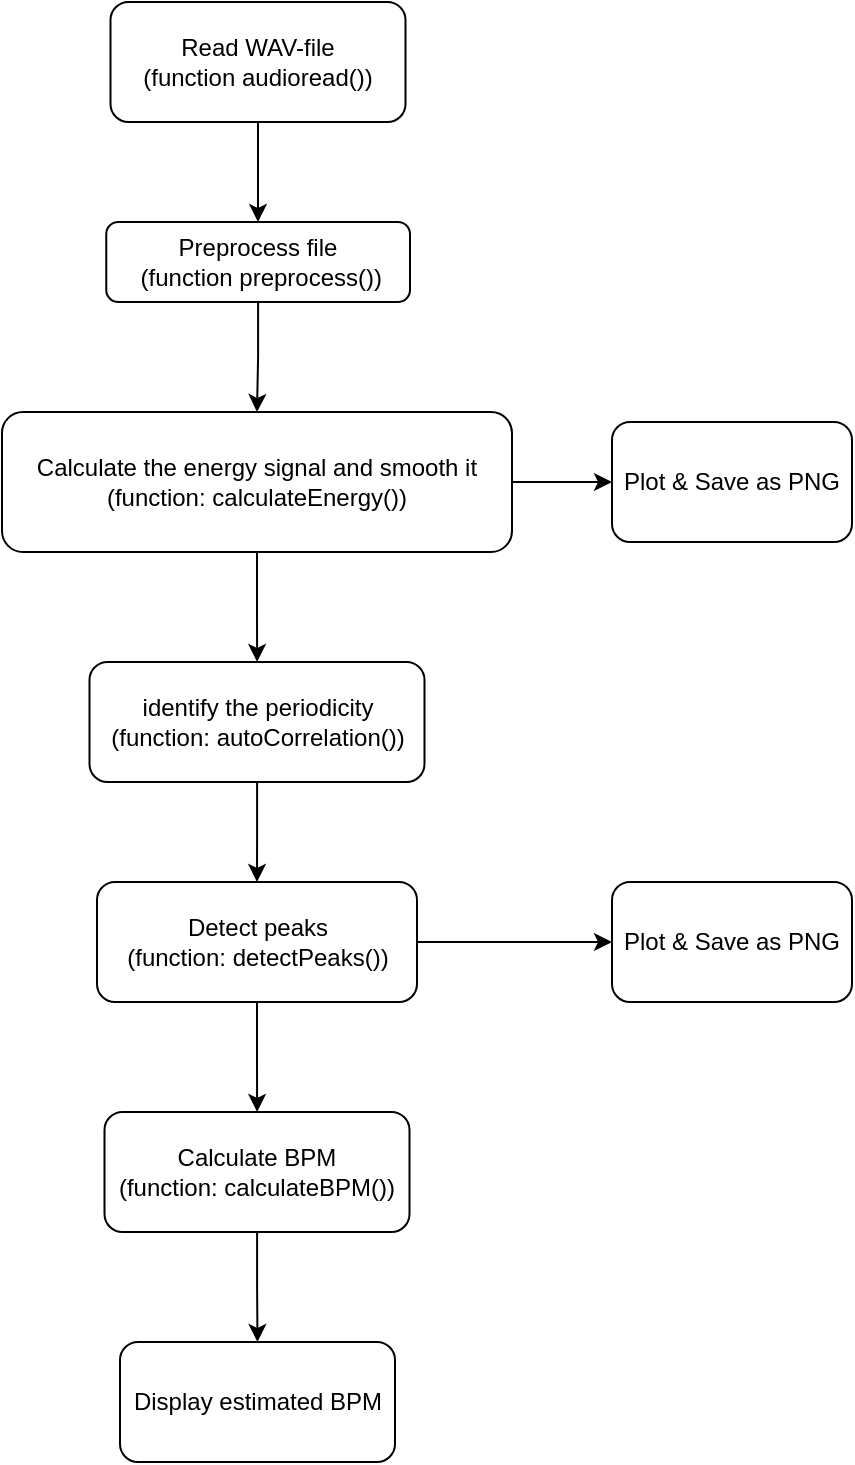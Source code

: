<mxfile version="22.0.3" type="device">
  <diagram id="C5RBs43oDa-KdzZeNtuy" name="Page-1">
    <mxGraphModel dx="472" dy="845" grid="1" gridSize="10" guides="1" tooltips="1" connect="1" arrows="1" fold="1" page="1" pageScale="1" pageWidth="827" pageHeight="1169" math="0" shadow="0">
      <root>
        <mxCell id="WIyWlLk6GJQsqaUBKTNV-0" />
        <mxCell id="WIyWlLk6GJQsqaUBKTNV-1" parent="WIyWlLk6GJQsqaUBKTNV-0" />
        <mxCell id="xsoVDHDSbSW5qp825h2Y-16" value="" style="edgeStyle=orthogonalEdgeStyle;rounded=0;orthogonalLoop=1;jettySize=auto;html=1;" edge="1" parent="WIyWlLk6GJQsqaUBKTNV-1" source="WIyWlLk6GJQsqaUBKTNV-7" target="WIyWlLk6GJQsqaUBKTNV-12">
          <mxGeometry relative="1" as="geometry" />
        </mxCell>
        <mxCell id="WIyWlLk6GJQsqaUBKTNV-7" value="Preprocess file&lt;br&gt;&amp;nbsp;(function preprocess())" style="rounded=1;whiteSpace=wrap;html=1;fontSize=12;glass=0;strokeWidth=1;shadow=0;" parent="WIyWlLk6GJQsqaUBKTNV-1" vertex="1">
          <mxGeometry x="97.13" y="160" width="151.87" height="40" as="geometry" />
        </mxCell>
        <mxCell id="xsoVDHDSbSW5qp825h2Y-3" value="" style="edgeStyle=orthogonalEdgeStyle;rounded=0;orthogonalLoop=1;jettySize=auto;html=1;" edge="1" parent="WIyWlLk6GJQsqaUBKTNV-1" source="WIyWlLk6GJQsqaUBKTNV-11" target="xsoVDHDSbSW5qp825h2Y-2">
          <mxGeometry relative="1" as="geometry" />
        </mxCell>
        <mxCell id="xsoVDHDSbSW5qp825h2Y-6" value="" style="edgeStyle=orthogonalEdgeStyle;rounded=0;orthogonalLoop=1;jettySize=auto;html=1;" edge="1" parent="WIyWlLk6GJQsqaUBKTNV-1" source="WIyWlLk6GJQsqaUBKTNV-11">
          <mxGeometry relative="1" as="geometry">
            <mxPoint x="350" y="520" as="targetPoint" />
          </mxGeometry>
        </mxCell>
        <mxCell id="WIyWlLk6GJQsqaUBKTNV-11" value="Detect peaks &lt;br&gt;(function: detectPeaks())" style="rounded=1;whiteSpace=wrap;html=1;fontSize=12;glass=0;strokeWidth=1;shadow=0;" parent="WIyWlLk6GJQsqaUBKTNV-1" vertex="1">
          <mxGeometry x="92.5" y="490" width="160" height="60" as="geometry" />
        </mxCell>
        <mxCell id="xsoVDHDSbSW5qp825h2Y-7" value="" style="edgeStyle=orthogonalEdgeStyle;rounded=0;orthogonalLoop=1;jettySize=auto;html=1;" edge="1" parent="WIyWlLk6GJQsqaUBKTNV-1" source="WIyWlLk6GJQsqaUBKTNV-12" target="xsoVDHDSbSW5qp825h2Y-5">
          <mxGeometry relative="1" as="geometry" />
        </mxCell>
        <mxCell id="xsoVDHDSbSW5qp825h2Y-18" value="" style="edgeStyle=orthogonalEdgeStyle;rounded=0;orthogonalLoop=1;jettySize=auto;html=1;" edge="1" parent="WIyWlLk6GJQsqaUBKTNV-1" source="WIyWlLk6GJQsqaUBKTNV-12" target="xsoVDHDSbSW5qp825h2Y-14">
          <mxGeometry relative="1" as="geometry" />
        </mxCell>
        <mxCell id="WIyWlLk6GJQsqaUBKTNV-12" value="Calculate the energy signal and smooth it (function: calculateEnergy())" style="rounded=1;whiteSpace=wrap;html=1;fontSize=12;glass=0;strokeWidth=1;shadow=0;" parent="WIyWlLk6GJQsqaUBKTNV-1" vertex="1">
          <mxGeometry x="45" y="255" width="255" height="70" as="geometry" />
        </mxCell>
        <mxCell id="xsoVDHDSbSW5qp825h2Y-10" value="" style="edgeStyle=orthogonalEdgeStyle;rounded=0;orthogonalLoop=1;jettySize=auto;html=1;" edge="1" parent="WIyWlLk6GJQsqaUBKTNV-1" source="xsoVDHDSbSW5qp825h2Y-2" target="xsoVDHDSbSW5qp825h2Y-8">
          <mxGeometry relative="1" as="geometry" />
        </mxCell>
        <mxCell id="xsoVDHDSbSW5qp825h2Y-2" value="Calculate BPM&lt;br&gt;(function: calculateBPM())" style="rounded=1;whiteSpace=wrap;html=1;" vertex="1" parent="WIyWlLk6GJQsqaUBKTNV-1">
          <mxGeometry x="96.25" y="605" width="152.5" height="60" as="geometry" />
        </mxCell>
        <mxCell id="xsoVDHDSbSW5qp825h2Y-4" value="Plot &amp;amp; Save as PNG" style="rounded=1;whiteSpace=wrap;html=1;" vertex="1" parent="WIyWlLk6GJQsqaUBKTNV-1">
          <mxGeometry x="350" y="490" width="120" height="60" as="geometry" />
        </mxCell>
        <mxCell id="xsoVDHDSbSW5qp825h2Y-5" value="Plot &amp;amp; Save as PNG" style="rounded=1;whiteSpace=wrap;html=1;" vertex="1" parent="WIyWlLk6GJQsqaUBKTNV-1">
          <mxGeometry x="350" y="260" width="120" height="60" as="geometry" />
        </mxCell>
        <mxCell id="xsoVDHDSbSW5qp825h2Y-8" value="Display estimated BPM" style="rounded=1;whiteSpace=wrap;html=1;" vertex="1" parent="WIyWlLk6GJQsqaUBKTNV-1">
          <mxGeometry x="104" y="720" width="137.5" height="60" as="geometry" />
        </mxCell>
        <mxCell id="xsoVDHDSbSW5qp825h2Y-15" value="" style="edgeStyle=orthogonalEdgeStyle;rounded=0;orthogonalLoop=1;jettySize=auto;html=1;" edge="1" parent="WIyWlLk6GJQsqaUBKTNV-1" source="xsoVDHDSbSW5qp825h2Y-13" target="WIyWlLk6GJQsqaUBKTNV-7">
          <mxGeometry relative="1" as="geometry" />
        </mxCell>
        <mxCell id="xsoVDHDSbSW5qp825h2Y-13" value="Read WAV-file &lt;br&gt;(function audioread())" style="rounded=1;whiteSpace=wrap;html=1;" vertex="1" parent="WIyWlLk6GJQsqaUBKTNV-1">
          <mxGeometry x="99.25" y="50" width="147.5" height="60" as="geometry" />
        </mxCell>
        <mxCell id="xsoVDHDSbSW5qp825h2Y-19" value="" style="edgeStyle=orthogonalEdgeStyle;rounded=0;orthogonalLoop=1;jettySize=auto;html=1;" edge="1" parent="WIyWlLk6GJQsqaUBKTNV-1" source="xsoVDHDSbSW5qp825h2Y-14" target="WIyWlLk6GJQsqaUBKTNV-11">
          <mxGeometry relative="1" as="geometry" />
        </mxCell>
        <mxCell id="xsoVDHDSbSW5qp825h2Y-14" value="identify the periodicity (function: autoCorrelation())" style="rounded=1;whiteSpace=wrap;html=1;" vertex="1" parent="WIyWlLk6GJQsqaUBKTNV-1">
          <mxGeometry x="88.75" y="380" width="167.5" height="60" as="geometry" />
        </mxCell>
      </root>
    </mxGraphModel>
  </diagram>
</mxfile>

